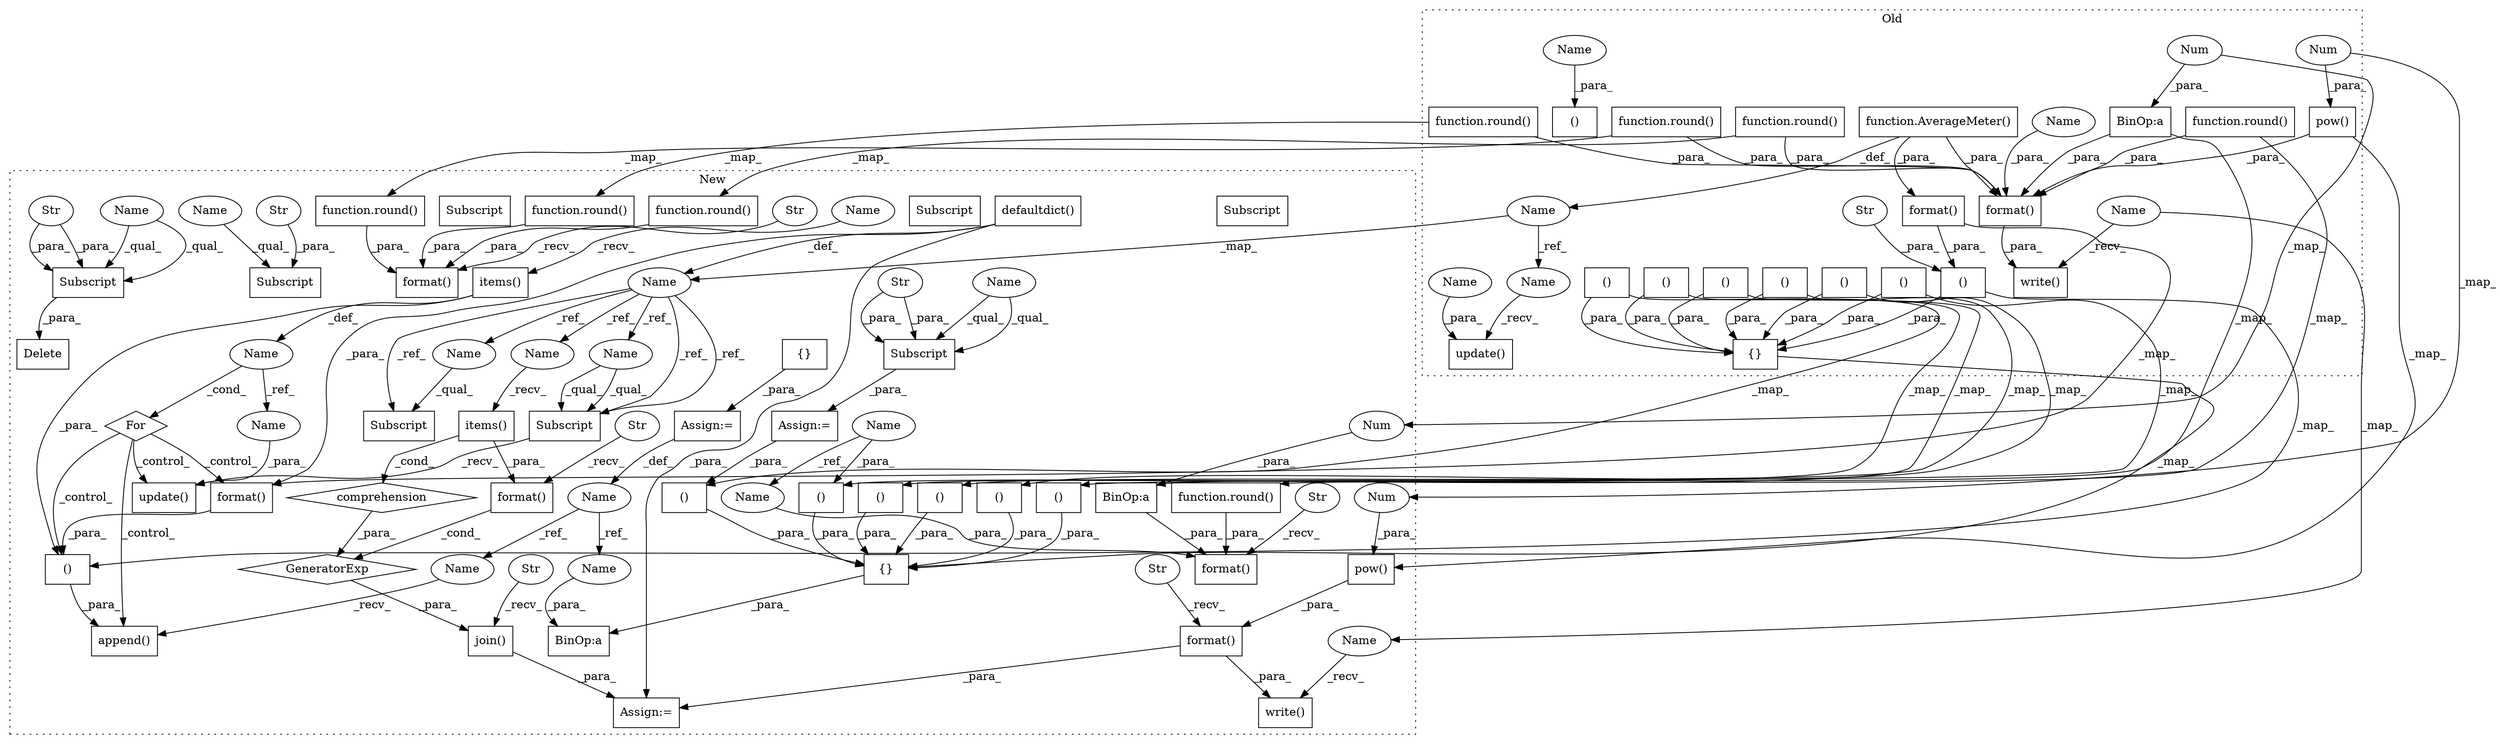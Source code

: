 digraph G {
subgraph cluster0 {
1 [label="write()" a="75" s="6595,6960" l="8,1" shape="box"];
9 [label="()" a="54" s="5158" l="11" shape="box"];
20 [label="pow()" a="75" s="6630,6656" l="9,1" shape="box"];
22 [label="Num" a="76" s="6639" l="1" shape="ellipse"];
24 [label="()" a="54" s="5808" l="38" shape="box"];
28 [label="()" a="54" s="5963" l="41" shape="box"];
31 [label="()" a="54" s="5672" l="48" shape="box"];
33 [label="function.round()" a="75" s="6842,6861" l="6,1" shape="box"];
34 [label="()" a="54" s="6031" l="34" shape="box"];
36 [label="Str" a="66" s="6024" l="7" shape="ellipse"];
37 [label="()" a="54" s="5745" l="38" shape="box"];
40 [label="function.round()" a="75" s="6686,6714" l="6,1" shape="box"];
42 [label="()" a="54" s="5871" l="38" shape="box"];
43 [label="function.round()" a="75" s="6744,6763" l="6,1" shape="box"];
45 [label="()" a="54" s="5933" l="4" shape="box"];
47 [label="function.round()" a="75" s="6793,6812" l="6,1" shape="box"];
49 [label="update()" a="75" s="5566,5594" l="19,1" shape="box"];
51 [label="Name" a="87" s="4895" l="11" shape="ellipse"];
54 [label="{}" a="59" s="5647,6066" l="18,0" shape="box"];
58 [label="format()" a="75" s="6033,6064" l="16,1" shape="box"];
64 [label="BinOp:a" a="82" s="6909" l="3" shape="box"];
68 [label="format()" a="75" s="6603,6959" l="11,1" shape="box"];
73 [label="Num" a="76" s="6912" l="3" shape="ellipse"];
78 [label="function.AverageMeter()" a="75" s="4909" l="14" shape="box"];
79 [label="Name" a="87" s="6595" l="1" shape="ellipse"];
80 [label="Name" a="87" s="5585" l="9" shape="ellipse"];
81 [label="Name" a="87" s="5160" l="9" shape="ellipse"];
95 [label="Name" a="87" s="5566" l="11" shape="ellipse"];
96 [label="Name" a="87" s="6891" l="2" shape="ellipse"];
label = "Old";
style="dotted";
}
subgraph cluster1 {
2 [label="GeneratorExp" a="55" s="7087" l="14" shape="diamond"];
3 [label="comprehension" a="45" s="7135" l="3" shape="diamond"];
4 [label="join()" a="75" s="7066,7101" l="21,80" shape="box"];
5 [label="Str" a="66" s="7066" l="2" shape="ellipse"];
6 [label="format()" a="75" s="7087,7121" l="22,1" shape="box"];
7 [label="Str" a="66" s="7087" l="14" shape="ellipse"];
8 [label="BinOp:a" a="82" s="6316" l="3" shape="box"];
10 [label="{}" a="59" s="5724,5724" l="2,1" shape="box"];
11 [label="items()" a="75" s="5751" l="17" shape="box"];
12 [label="Delete" a="101" s="5259" l="21" shape="box"];
13 [label="Subscript" a="63" s="5229,0" l="17,0" shape="box"];
14 [label="Str" a="66" s="5239" l="6" shape="ellipse"];
15 [label="Subscript" a="63" s="5651,0" l="18,0" shape="box"];
16 [label="Str" a="66" s="5661" l="7" shape="ellipse"];
17 [label="Subscript" a="63" s="5263,0" l="17,0" shape="box"];
18 [label="Str" a="66" s="5273" l="6" shape="ellipse"];
19 [label="items()" a="75" s="7151" l="20" shape="box"];
21 [label="pow()" a="75" s="6725,6751" l="9,1" shape="box"];
23 [label="Num" a="76" s="6734" l="1" shape="ellipse"];
25 [label="()" a="54" s="6104" l="38" shape="box"];
26 [label="write()" a="75" s="7190,7201" l="8,1" shape="box"];
27 [label="()" a="54" s="6259" l="41" shape="box"];
29 [label="For" a="107" s="5739,5768" l="4,18" shape="diamond"];
30 [label="()" a="54" s="5968" l="48" shape="box"];
32 [label="function.round()" a="75" s="7003,7022" l="6,1" shape="box"];
35 [label="()" a="54" s="5851" l="38" shape="box"];
38 [label="()" a="54" s="6041" l="38" shape="box"];
39 [label="function.round()" a="75" s="6849,6877" l="6,1" shape="box"];
41 [label="()" a="54" s="6167" l="38" shape="box"];
44 [label="function.round()" a="75" s="6880,6899" l="6,1" shape="box"];
46 [label="()" a="54" s="6229" l="4" shape="box"];
48 [label="function.round()" a="75" s="6902,6921" l="6,1" shape="box"];
50 [label="Name" a="87" s="4895" l="12" shape="ellipse"];
52 [label="update()" a="75" s="5786,5810" l="23,1" shape="box"];
53 [label="Subscript" a="63" s="5869,0" l="15,0" shape="box"];
55 [label="{}" a="59" s="5943,6301" l="18,0" shape="box"];
56 [label="Subscript" a="63" s="5786,0" l="15,0" shape="box"];
57 [label="defaultdict()" a="75" s="4910,4956" l="24,1" shape="box"];
59 [label="format()" a="75" s="5853,5888" l="16,1" shape="box"];
60 [label="Name" a="87" s="5005" l="2" shape="ellipse"];
61 [label="format()" a="75" s="6939,7049" l="64,1" shape="box"];
62 [label="Str" a="66" s="6939" l="43" shape="ellipse"];
63 [label="BinOp:a" a="82" s="7043" l="3" shape="box"];
65 [label="append()" a="75" s="5828,5890" l="21,1" shape="box"];
66 [label="Name" a="87" s="5708" l="13" shape="ellipse"];
67 [label="Name" a="87" s="5746" l="1" shape="ellipse"];
69 [label="format()" a="75" s="6645,6752" l="64,1" shape="box"];
70 [label="Str" a="66" s="6645" l="43" shape="ellipse"];
71 [label="format()" a="75" s="6769,6922" l="80,1" shape="box"];
72 [label="Str" a="66" s="6769" l="59" shape="ellipse"];
74 [label="Num" a="76" s="7046" l="3" shape="ellipse"];
75 [label="Assign:=" a="68" s="5721" l="3" shape="box"];
76 [label="Assign:=" a="68" s="7062" l="4" shape="box"];
77 [label="Assign:=" a="68" s="5226" l="3" shape="box"];
82 [label="Name" a="87" s="7151" l="12" shape="ellipse"];
83 [label="Subscript" a="63" s="5786,0" l="15,0" shape="box"];
84 [label="Name" a="87" s="5786" l="12" shape="ellipse"];
85 [label="Name" a="87" s="5869" l="12" shape="ellipse"];
86 [label="Subscript" a="63" s="5263,0" l="17,0" shape="box"];
87 [label="Name" a="87" s="5651" l="9" shape="ellipse"];
88 [label="Name" a="87" s="5751" l="9" shape="ellipse"];
89 [label="Subscript" a="63" s="5229,0" l="17,0" shape="box"];
90 [label="Name" a="87" s="5229" l="9" shape="ellipse"];
91 [label="Name" a="87" s="5263" l="9" shape="ellipse"];
92 [label="Name" a="87" s="6319" l="13" shape="ellipse"];
93 [label="Name" a="87" s="5828" l="13" shape="ellipse"];
94 [label="Name" a="87" s="7025" l="2" shape="ellipse"];
97 [label="Name" a="87" s="5809" l="1" shape="ellipse"];
98 [label="Name" a="87" s="7190" l="1" shape="ellipse"];
label = "New";
style="dotted";
}
2 -> 4 [label="_para_"];
3 -> 2 [label="_para_"];
4 -> 76 [label="_para_"];
5 -> 4 [label="_recv_"];
6 -> 2 [label="_cond_"];
7 -> 6 [label="_recv_"];
10 -> 75 [label="_para_"];
11 -> 35 [label="_para_"];
11 -> 67 [label="_def_"];
14 -> 89 [label="_para_"];
14 -> 89 [label="_para_"];
16 -> 15 [label="_para_"];
18 -> 86 [label="_para_"];
18 -> 86 [label="_para_"];
19 -> 3 [label="_cond_"];
19 -> 6 [label="_para_"];
20 -> 68 [label="_para_"];
20 -> 21 [label="_map_"];
21 -> 69 [label="_para_"];
22 -> 23 [label="_map_"];
22 -> 20 [label="_para_"];
23 -> 21 [label="_para_"];
24 -> 25 [label="_map_"];
24 -> 54 [label="_para_"];
25 -> 55 [label="_para_"];
27 -> 55 [label="_para_"];
28 -> 54 [label="_para_"];
28 -> 27 [label="_map_"];
29 -> 65 [label="_control_"];
29 -> 59 [label="_control_"];
29 -> 35 [label="_control_"];
29 -> 52 [label="_control_"];
30 -> 55 [label="_para_"];
31 -> 30 [label="_map_"];
31 -> 54 [label="_para_"];
32 -> 61 [label="_para_"];
33 -> 68 [label="_para_"];
33 -> 32 [label="_map_"];
34 -> 54 [label="_para_"];
34 -> 35 [label="_map_"];
35 -> 65 [label="_para_"];
36 -> 34 [label="_para_"];
37 -> 38 [label="_map_"];
37 -> 54 [label="_para_"];
38 -> 55 [label="_para_"];
39 -> 71 [label="_para_"];
40 -> 68 [label="_para_"];
40 -> 39 [label="_map_"];
41 -> 55 [label="_para_"];
42 -> 54 [label="_para_"];
42 -> 41 [label="_map_"];
43 -> 44 [label="_map_"];
43 -> 68 [label="_para_"];
44 -> 71 [label="_para_"];
45 -> 54 [label="_para_"];
45 -> 46 [label="_map_"];
46 -> 55 [label="_para_"];
47 -> 48 [label="_map_"];
47 -> 68 [label="_para_"];
48 -> 71 [label="_para_"];
50 -> 84 [label="_ref_"];
50 -> 83 [label="_ref_"];
50 -> 83 [label="_ref_"];
50 -> 82 [label="_ref_"];
50 -> 53 [label="_ref_"];
50 -> 85 [label="_ref_"];
51 -> 95 [label="_ref_"];
51 -> 50 [label="_map_"];
54 -> 55 [label="_map_"];
55 -> 8 [label="_para_"];
57 -> 50 [label="_def_"];
57 -> 59 [label="_para_"];
57 -> 76 [label="_para_"];
58 -> 59 [label="_map_"];
58 -> 34 [label="_para_"];
59 -> 35 [label="_para_"];
60 -> 94 [label="_ref_"];
60 -> 46 [label="_para_"];
62 -> 61 [label="_recv_"];
63 -> 61 [label="_para_"];
64 -> 63 [label="_map_"];
64 -> 68 [label="_para_"];
66 -> 92 [label="_ref_"];
66 -> 93 [label="_ref_"];
67 -> 29 [label="_cond_"];
67 -> 97 [label="_ref_"];
68 -> 1 [label="_para_"];
69 -> 76 [label="_para_"];
69 -> 26 [label="_para_"];
70 -> 69 [label="_recv_"];
72 -> 71 [label="_recv_"];
73 -> 64 [label="_para_"];
73 -> 74 [label="_map_"];
74 -> 63 [label="_para_"];
75 -> 66 [label="_def_"];
77 -> 30 [label="_para_"];
78 -> 51 [label="_def_"];
78 -> 68 [label="_para_"];
78 -> 58 [label="_para_"];
79 -> 98 [label="_map_"];
79 -> 1 [label="_recv_"];
80 -> 49 [label="_para_"];
81 -> 9 [label="_para_"];
82 -> 19 [label="_recv_"];
83 -> 52 [label="_recv_"];
84 -> 83 [label="_qual_"];
84 -> 83 [label="_qual_"];
85 -> 53 [label="_qual_"];
86 -> 12 [label="_para_"];
87 -> 15 [label="_qual_"];
88 -> 11 [label="_recv_"];
89 -> 77 [label="_para_"];
90 -> 89 [label="_qual_"];
90 -> 89 [label="_qual_"];
91 -> 86 [label="_qual_"];
91 -> 86 [label="_qual_"];
92 -> 8 [label="_para_"];
93 -> 65 [label="_recv_"];
94 -> 61 [label="_para_"];
95 -> 49 [label="_recv_"];
96 -> 68 [label="_para_"];
97 -> 52 [label="_para_"];
98 -> 26 [label="_recv_"];
}